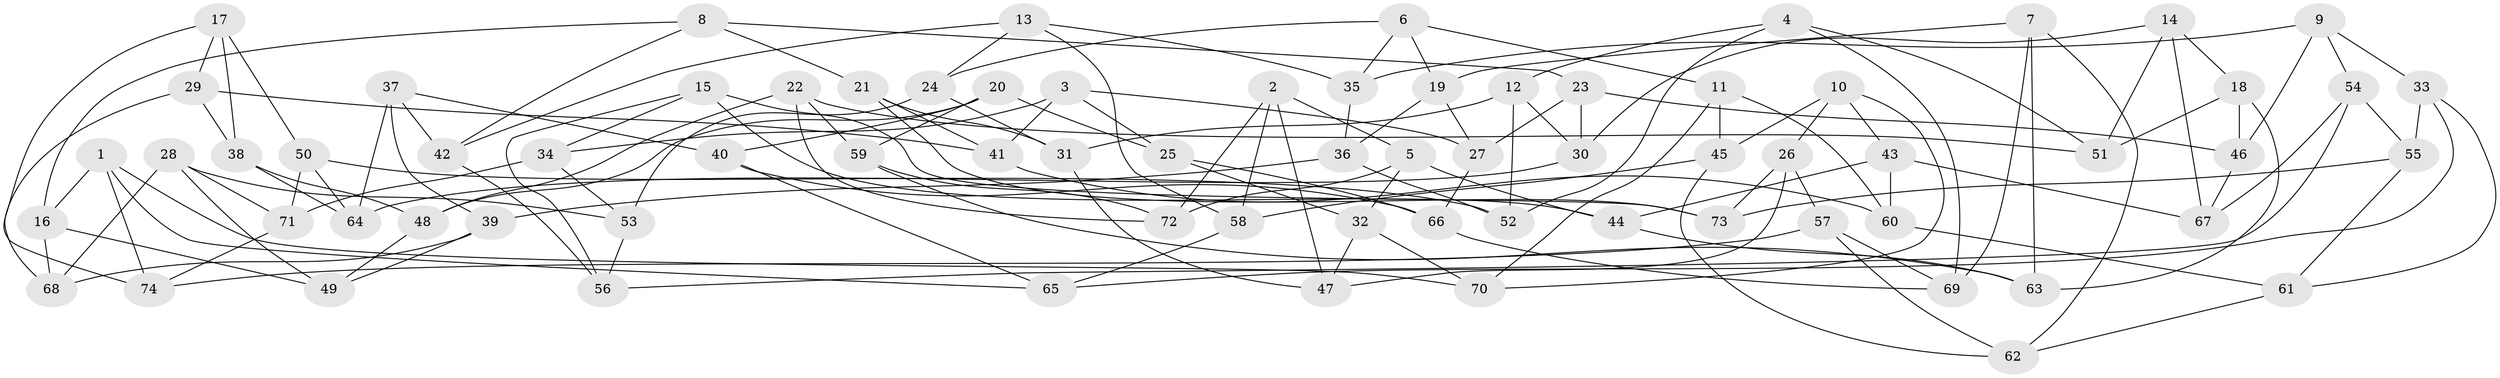 // Generated by graph-tools (version 1.1) at 2025/58/03/09/25 04:58:29]
// undirected, 74 vertices, 148 edges
graph export_dot {
graph [start="1"]
  node [color=gray90,style=filled];
  1;
  2;
  3;
  4;
  5;
  6;
  7;
  8;
  9;
  10;
  11;
  12;
  13;
  14;
  15;
  16;
  17;
  18;
  19;
  20;
  21;
  22;
  23;
  24;
  25;
  26;
  27;
  28;
  29;
  30;
  31;
  32;
  33;
  34;
  35;
  36;
  37;
  38;
  39;
  40;
  41;
  42;
  43;
  44;
  45;
  46;
  47;
  48;
  49;
  50;
  51;
  52;
  53;
  54;
  55;
  56;
  57;
  58;
  59;
  60;
  61;
  62;
  63;
  64;
  65;
  66;
  67;
  68;
  69;
  70;
  71;
  72;
  73;
  74;
  1 -- 16;
  1 -- 70;
  1 -- 65;
  1 -- 74;
  2 -- 5;
  2 -- 58;
  2 -- 47;
  2 -- 72;
  3 -- 41;
  3 -- 25;
  3 -- 27;
  3 -- 34;
  4 -- 51;
  4 -- 69;
  4 -- 52;
  4 -- 12;
  5 -- 44;
  5 -- 32;
  5 -- 72;
  6 -- 35;
  6 -- 19;
  6 -- 24;
  6 -- 11;
  7 -- 62;
  7 -- 19;
  7 -- 69;
  7 -- 63;
  8 -- 16;
  8 -- 21;
  8 -- 23;
  8 -- 42;
  9 -- 54;
  9 -- 33;
  9 -- 46;
  9 -- 35;
  10 -- 26;
  10 -- 43;
  10 -- 70;
  10 -- 45;
  11 -- 60;
  11 -- 45;
  11 -- 70;
  12 -- 30;
  12 -- 52;
  12 -- 31;
  13 -- 58;
  13 -- 24;
  13 -- 35;
  13 -- 42;
  14 -- 30;
  14 -- 18;
  14 -- 67;
  14 -- 51;
  15 -- 44;
  15 -- 73;
  15 -- 56;
  15 -- 34;
  16 -- 49;
  16 -- 68;
  17 -- 74;
  17 -- 50;
  17 -- 38;
  17 -- 29;
  18 -- 63;
  18 -- 51;
  18 -- 46;
  19 -- 27;
  19 -- 36;
  20 -- 48;
  20 -- 40;
  20 -- 59;
  20 -- 25;
  21 -- 31;
  21 -- 41;
  21 -- 73;
  22 -- 72;
  22 -- 59;
  22 -- 48;
  22 -- 51;
  23 -- 30;
  23 -- 27;
  23 -- 46;
  24 -- 31;
  24 -- 53;
  25 -- 32;
  25 -- 66;
  26 -- 73;
  26 -- 47;
  26 -- 57;
  27 -- 66;
  28 -- 53;
  28 -- 71;
  28 -- 68;
  28 -- 49;
  29 -- 41;
  29 -- 68;
  29 -- 38;
  30 -- 64;
  31 -- 47;
  32 -- 70;
  32 -- 47;
  33 -- 65;
  33 -- 61;
  33 -- 55;
  34 -- 71;
  34 -- 53;
  35 -- 36;
  36 -- 52;
  36 -- 39;
  37 -- 39;
  37 -- 42;
  37 -- 40;
  37 -- 64;
  38 -- 48;
  38 -- 64;
  39 -- 68;
  39 -- 49;
  40 -- 66;
  40 -- 65;
  41 -- 60;
  42 -- 56;
  43 -- 67;
  43 -- 44;
  43 -- 60;
  44 -- 63;
  45 -- 58;
  45 -- 62;
  46 -- 67;
  48 -- 49;
  50 -- 71;
  50 -- 64;
  50 -- 52;
  53 -- 56;
  54 -- 55;
  54 -- 56;
  54 -- 67;
  55 -- 73;
  55 -- 61;
  57 -- 69;
  57 -- 62;
  57 -- 74;
  58 -- 65;
  59 -- 72;
  59 -- 63;
  60 -- 61;
  61 -- 62;
  66 -- 69;
  71 -- 74;
}
